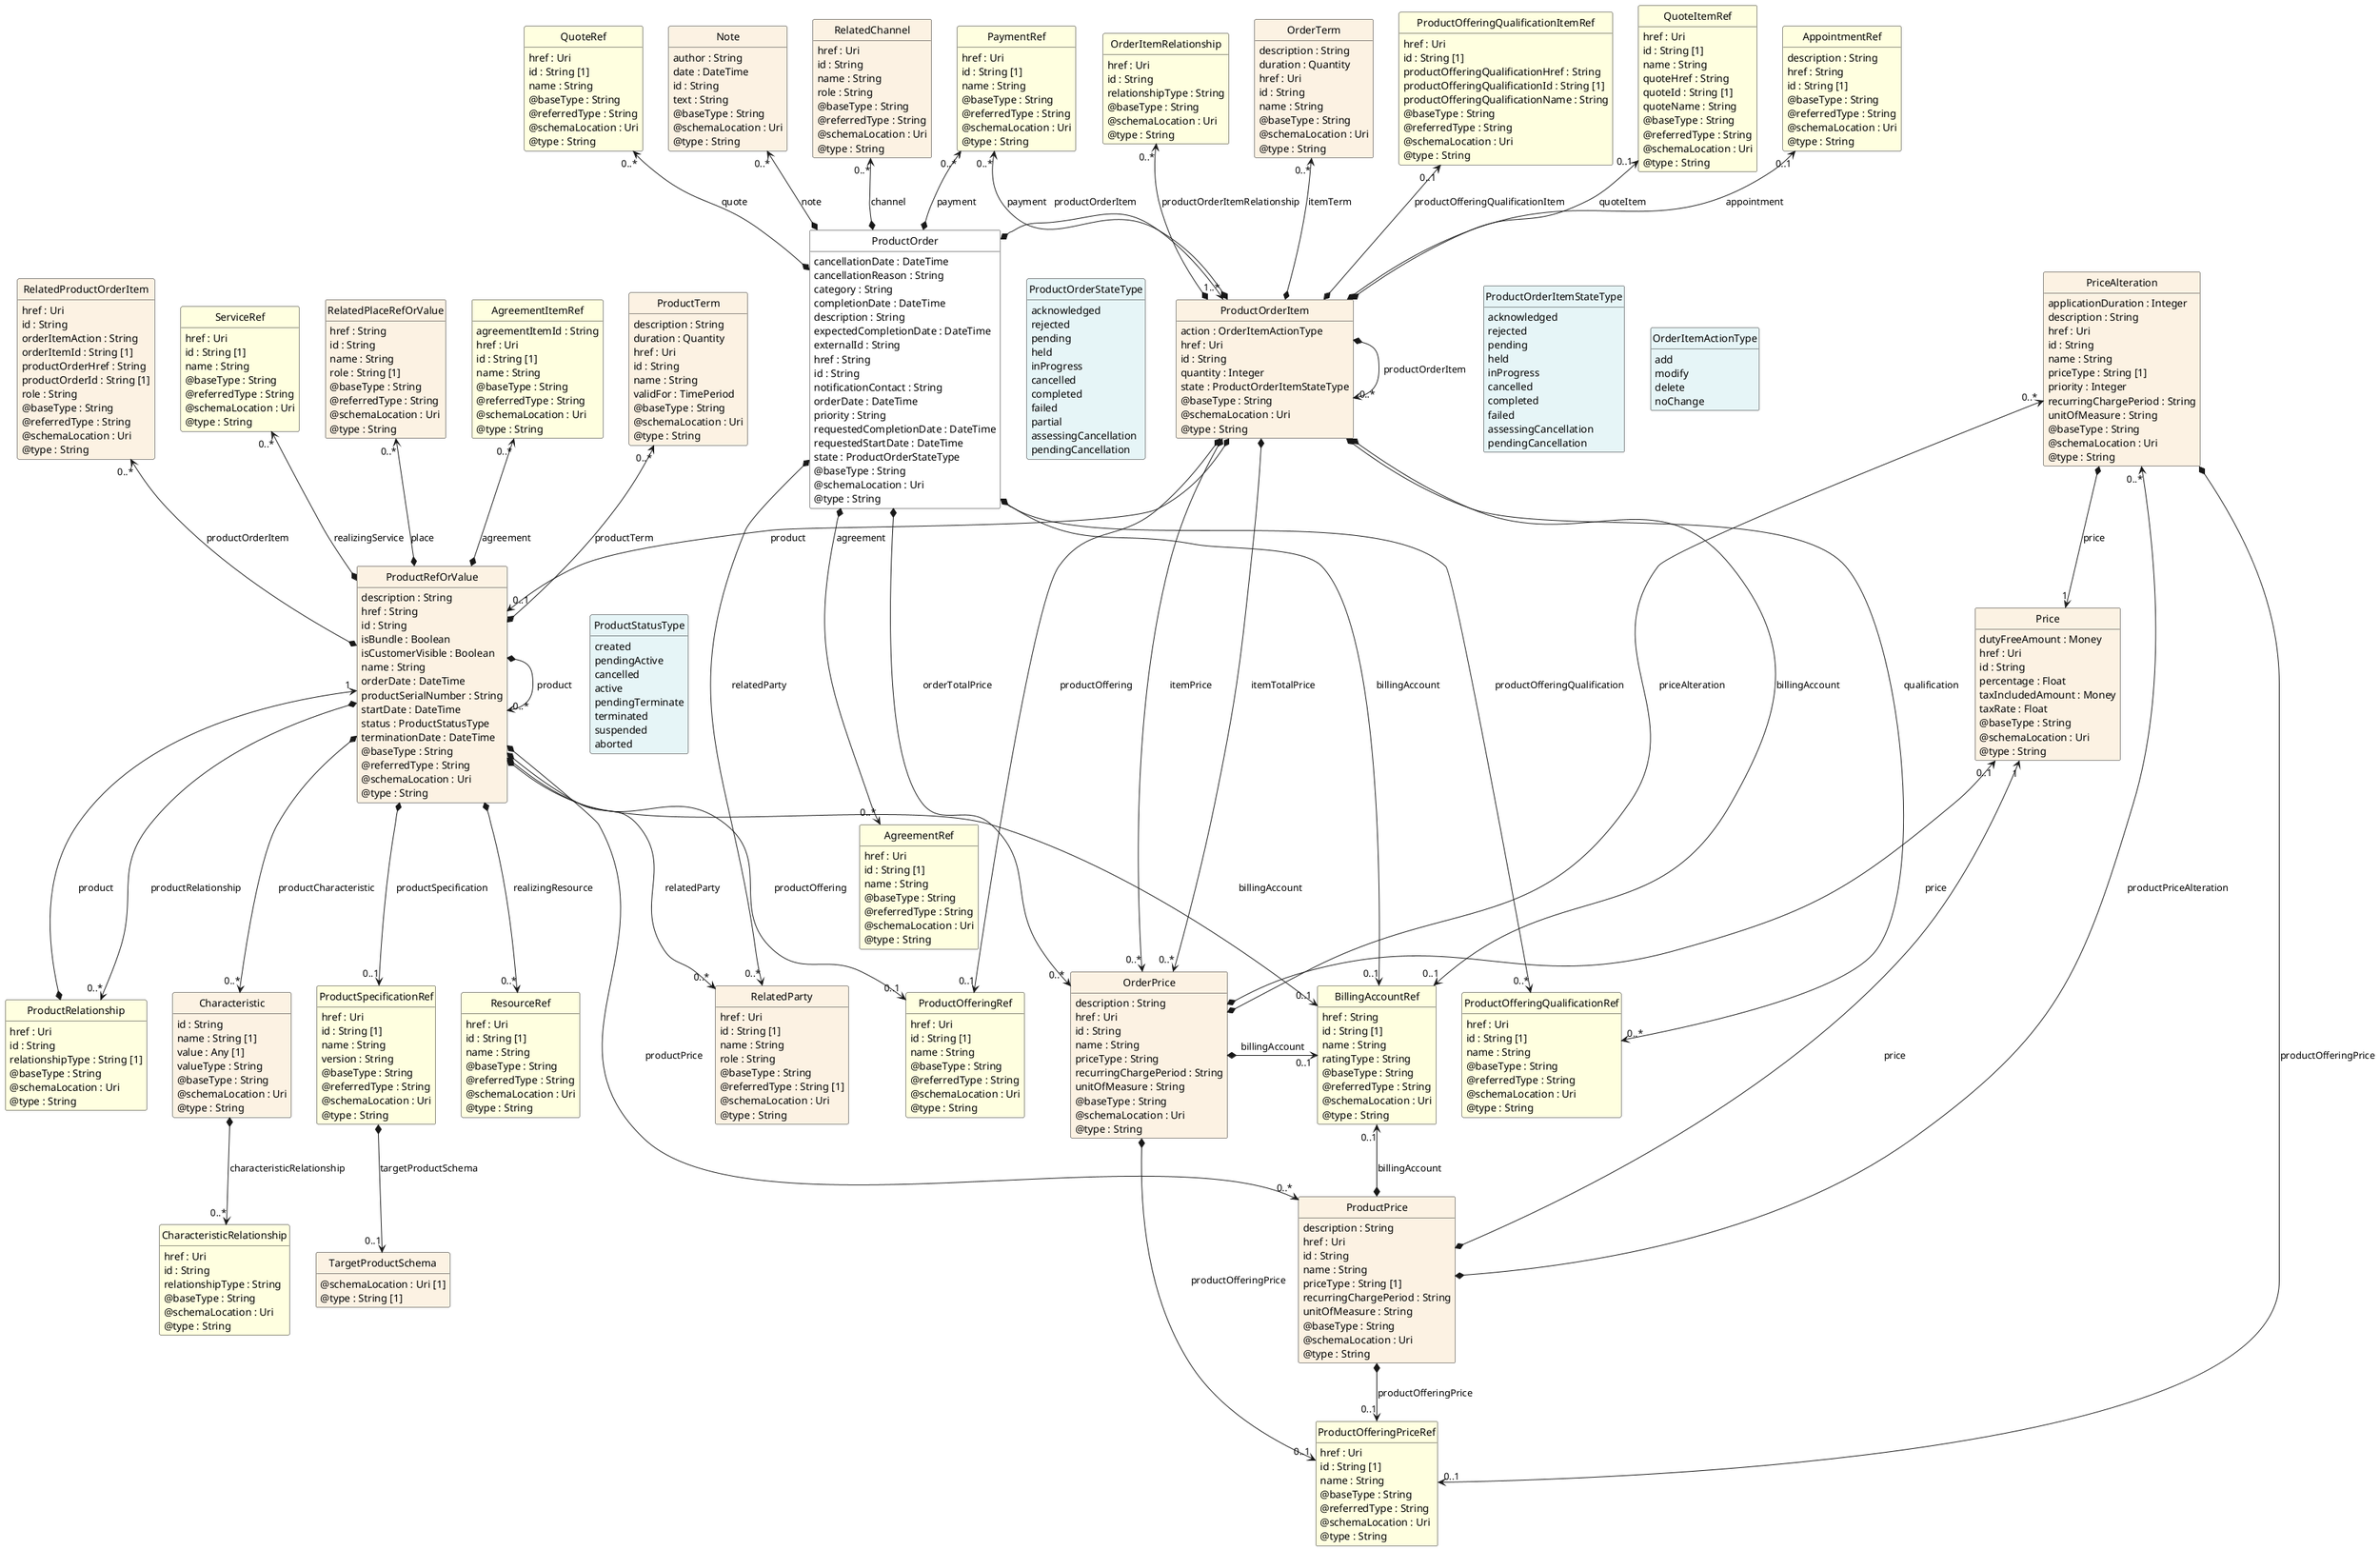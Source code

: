 @startuml
hide circle
hide methods
hide stereotype
show <<Enumeration>> stereotype
skinparam class {
   BackgroundColor<<Enumeration>> #E6F5F7
   BackgroundColor<<Ref>> #FFFFE0
   BackgroundColor<<Pivot>> #FFFFFFF
   BackgroundColor<<SimpleType>> #E2F0DA
   BackgroundColor #FCF2E3
}

class ProductOrder <<Pivot>> {
    cancellationDate : DateTime
    cancellationReason : String
    category : String
    completionDate : DateTime
    description : String
    expectedCompletionDate : DateTime
    externalId : String
    href : String
    id : String
    notificationContact : String
    orderDate : DateTime
    priority : String
    requestedCompletionDate : DateTime
    requestedStartDate : DateTime
    state : ProductOrderStateType
    @baseType : String
    @schemaLocation : Uri
    @type : String
}

class Note  {
    author : String
    date : DateTime
    id : String
    text : String
    @baseType : String
    @schemaLocation : Uri
    @type : String
}

class RelatedChannel  {
    href : Uri
    id : String
    name : String
    role : String
    @baseType : String
    @referredType : String
    @schemaLocation : Uri
    @type : String
}

class BillingAccountRef  <<Ref>> {
    href : String
    id : String [1]
    name : String
    ratingType : String
    @baseType : String
    @referredType : String
    @schemaLocation : Uri
    @type : String
}

class ProductOrderItem  {
    action : OrderItemActionType
    href : Uri
    id : String
    quantity : Integer
    state : ProductOrderItemStateType
    @baseType : String
    @schemaLocation : Uri
    @type : String
}

class ProductRefOrValue  {
    description : String
    href : String
    id : String
    isBundle : Boolean
    isCustomerVisible : Boolean
    name : String
    orderDate : DateTime
    productSerialNumber : String
    startDate : DateTime
    status : ProductStatusType
    terminationDate : DateTime
    @baseType : String
    @referredType : String
    @schemaLocation : Uri
    @type : String
}

class ProductSpecificationRef  <<Ref>> {
    href : Uri
    id : String [1]
    name : String
    version : String
    @baseType : String
    @referredType : String
    @schemaLocation : Uri
    @type : String
}

class TargetProductSchema  {
    @schemaLocation : Uri [1]
    @type : String [1]
}

class Characteristic  {
    id : String
    name : String [1]
    value : Any [1]
    valueType : String
    @baseType : String
    @schemaLocation : Uri
    @type : String
}

class CharacteristicRelationship  <<Ref>> {
    href : Uri
    id : String
    relationshipType : String
    @baseType : String
    @schemaLocation : Uri
    @type : String
}

class RelatedProductOrderItem  {
    href : Uri
    id : String
    orderItemAction : String
    orderItemId : String [1]
    productOrderHref : String
    productOrderId : String [1]
    role : String
    @baseType : String
    @referredType : String
    @schemaLocation : Uri
    @type : String
}

class ServiceRef  <<Ref>> {
    href : Uri
    id : String [1]
    name : String
    @baseType : String
    @referredType : String
    @schemaLocation : Uri
    @type : String
}

class ResourceRef  <<Ref>> {
    href : Uri
    id : String [1]
    name : String
    @baseType : String
    @referredType : String
    @schemaLocation : Uri
    @type : String
}

class RelatedPlaceRefOrValue  {
    href : String
    id : String
    name : String
    role : String [1]
    @baseType : String
    @referredType : String
    @schemaLocation : Uri
    @type : String
}

class AgreementItemRef  <<Ref>> {
    agreementItemId : String
    href : Uri
    id : String [1]
    name : String
    @baseType : String
    @referredType : String
    @schemaLocation : Uri
    @type : String
}

class ProductOfferingRef  <<Ref>> {
    href : Uri
    id : String [1]
    name : String
    @baseType : String
    @referredType : String
    @schemaLocation : Uri
    @type : String
}

class ProductTerm  {
    description : String
    duration : Quantity
    href : Uri
    id : String
    name : String
    validFor : TimePeriod
    @baseType : String
    @schemaLocation : Uri
    @type : String
}

class RelatedParty  {
    href : Uri
    id : String [1]
    name : String
    role : String
    @baseType : String
    @referredType : String [1]
    @schemaLocation : Uri
    @type : String
}

class ProductRelationship  <<Ref>> {
    href : Uri
    id : String
    relationshipType : String [1]
    @baseType : String
    @schemaLocation : Uri
    @type : String
}

class ProductPrice  {
    description : String
    href : Uri
    id : String
    name : String
    priceType : String [1]
    recurringChargePeriod : String
    unitOfMeasure : String
    @baseType : String
    @schemaLocation : Uri
    @type : String
}

class ProductOfferingPriceRef  <<Ref>> {
    href : Uri
    id : String [1]
    name : String
    @baseType : String
    @referredType : String
    @schemaLocation : Uri
    @type : String
}

class Price  {
    dutyFreeAmount : Money
    href : Uri
    id : String
    percentage : Float
    taxIncludedAmount : Money
    taxRate : Float
    @baseType : String
    @schemaLocation : Uri
    @type : String
}

class PriceAlteration  {
    applicationDuration : Integer
    description : String
    href : Uri
    id : String
    name : String
    priceType : String [1]
    priority : Integer
    recurringChargePeriod : String
    unitOfMeasure : String
    @baseType : String
    @schemaLocation : Uri
    @type : String
}

class ProductStatusType <<Enumeration>> {
    created
    pendingActive
    cancelled
    active
    pendingTerminate
    terminated
    suspended
    aborted
}

class OrderPrice  {
    description : String
    href : Uri
    id : String
    name : String
    priceType : String
    recurringChargePeriod : String
    unitOfMeasure : String
    @baseType : String
    @schemaLocation : Uri
    @type : String
}

class AppointmentRef  <<Ref>> {
    description : String
    href : String
    id : String [1]
    @baseType : String
    @referredType : String
    @schemaLocation : Uri
    @type : String
}

class OrderItemRelationship  <<Ref>> {
    href : Uri
    id : String
    relationshipType : String
    @baseType : String
    @schemaLocation : Uri
    @type : String
}

class OrderTerm  {
    description : String
    duration : Quantity
    href : Uri
    id : String
    name : String
    @baseType : String
    @schemaLocation : Uri
    @type : String
}

class ProductOfferingQualificationRef  <<Ref>> {
    href : Uri
    id : String [1]
    name : String
    @baseType : String
    @referredType : String
    @schemaLocation : Uri
    @type : String
}

class ProductOfferingQualificationItemRef  <<Ref>> {
    href : Uri
    id : String [1]
    productOfferingQualificationHref : String
    productOfferingQualificationId : String [1]
    productOfferingQualificationName : String
    @baseType : String
    @referredType : String
    @schemaLocation : Uri
    @type : String
}

class OrderItemActionType <<Enumeration>> {
    add
    modify
    delete
    noChange
}

class QuoteItemRef  <<Ref>> {
    href : Uri
    id : String [1]
    name : String
    quoteHref : String
    quoteId : String [1]
    quoteName : String
    @baseType : String
    @referredType : String
    @schemaLocation : Uri
    @type : String
}

class PaymentRef  <<Ref>> {
    href : Uri
    id : String [1]
    name : String
    @baseType : String
    @referredType : String
    @schemaLocation : Uri
    @type : String
}

class ProductOrderItemStateType <<Enumeration>> {
    acknowledged
    rejected
    pending
    held
    inProgress
    cancelled
    completed
    failed
    assessingCancellation
    pendingCancellation
}

class QuoteRef  <<Ref>> {
    href : Uri
    id : String [1]
    name : String
    @baseType : String
    @referredType : String
    @schemaLocation : Uri
    @type : String
}

class ProductOrderStateType <<Enumeration>> {
    acknowledged
    rejected
    pending
    held
    inProgress
    cancelled
    completed
    failed
    partial
    assessingCancellation
    pendingCancellation
}

class AgreementRef  <<Ref>> {
    href : Uri
    id : String [1]
    name : String
    @baseType : String
    @referredType : String
    @schemaLocation : Uri
    @type : String
}

ProductOrder *-right-> "1..*" ProductOrderItem : productOrderItem

PaymentRef "0..*" <--* ProductOrder : payment

PaymentRef "0..*" <--* ProductOrderItem : payment

ProductOrderItem *-->  "0..*" ProductOfferingQualificationRef : qualification

ProductOrder *-->  "0..*" ProductOfferingQualificationRef : productOfferingQualification

ProductOrder *-->  "0..*" RelatedParty : relatedParty

ProductOrderStateType <-left[hidden]- ProductOrder

ProductOrder *-->  "0..1" BillingAccountRef : billingAccount

BillingAccountRef -right[hidden]-> ProductOfferingQualificationRef

ProductOrder *-->  "0..*" OrderPrice : orderTotalPrice

OrderPrice -right[hidden]-> BillingAccountRef

ProductOrderItem *-right-> "0..*" ProductOrderItem : productOrderItem

ProductRefOrValue *-->  "0..1" BillingAccountRef : billingAccount

ProductOrderItem *-->  "0..1" ProductRefOrValue : product

ProductOrderItem *-->  "0..1" BillingAccountRef : billingAccount

ProductOrderItem *-->  "0..*" OrderPrice : itemPrice

ProductOrderItem *-->  "0..*" OrderPrice : itemTotalPrice

ProductOrderItem *-->  "0..1" ProductOfferingRef : productOffering

ProductOrderItem -right[hidden]-> ProductOrderItemStateType

ProductOrderItemStateType -right[hidden]-> OrderItemActionType

ProductRefOrValue *-right-> "0..*" ProductRefOrValue : product

ProductRefOrValue *-->  "0..1" ProductOfferingRef : productOffering

ProductRefOrValue *-->  "0..*" RelatedParty : relatedParty

BillingAccountRef "0..1" <--* ProductPrice : billingAccount

ProductRefOrValue *-->  "0..*" ProductPrice : productPrice

ProductRefOrValue -right[hidden]-> ProductStatusType

ProductRefOrValue *-->  "0..*" ProductRelationship : productRelationship

BillingAccountRef <-left[hidden]- ProductRelationship

PriceAlteration *-->  "0..1" ProductOfferingPriceRef : productOfferingPrice

PriceAlteration *-->  "1" Price : price

PriceAlteration "0..*" <--* OrderPrice : priceAlteration

Price "0..1" <--* OrderPrice : price

OrderPrice *-->  "0..1" BillingAccountRef : billingAccount

OrderPrice *-->  "0..1" ProductOfferingPriceRef : productOfferingPrice

ProductRelationship *-->  "1" ProductRefOrValue : product

PriceAlteration "0..*" <--* ProductPrice : productPriceAlteration

ProductPrice *-->  "0..1" ProductOfferingPriceRef : productOfferingPrice

Price "1" <--* ProductPrice : price

RelatedPlaceRefOrValue "0..*" <--* ProductRefOrValue : place

AgreementItemRef "0..*" <--* ProductRefOrValue : agreement

ProductTerm "0..*" <--* ProductRefOrValue : productTerm

RelatedProductOrderItem "0..*" <--* ProductRefOrValue : productOrderItem

ServiceRef "0..*" <--* ProductRefOrValue : realizingService

ProductRefOrValue *-->  "0..*" ResourceRef : realizingResource

ProductPrice <-left[hidden]- ResourceRef

ProductRefOrValue *-->  "0..1" ProductSpecificationRef : productSpecification

ResourceRef <-left[hidden]- ProductSpecificationRef

ProductRefOrValue *-->  "0..*" Characteristic : productCharacteristic

ProductSpecificationRef <-left[hidden]- Characteristic

OrderTerm "0..*" <--* ProductOrderItem : itemTerm

QuoteItemRef "0..1" <--* ProductOrderItem : quoteItem

AppointmentRef "0..1" <--* ProductOrderItem : appointment

OrderItemRelationship "0..*" <--* ProductOrderItem : productOrderItemRelationship

ProductOfferingQualificationItemRef "0..1" <--* ProductOrderItem : productOfferingQualificationItem

Note "0..*" <--* ProductOrder : note

QuoteRef "0..*" <--* ProductOrder : quote

RelatedChannel "0..*" <--* ProductOrder : channel

ProductOrder *-->  "0..*" AgreementRef : agreement

AgreementRef -right[hidden]-> OrderPrice

ProductSpecificationRef *-->  "0..1" TargetProductSchema : targetProductSchema

Characteristic *-->  "0..*" CharacteristicRelationship : characteristicRelationship

@enduml